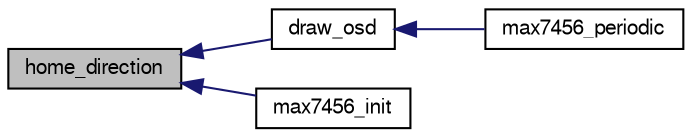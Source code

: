 digraph "home_direction"
{
  edge [fontname="FreeSans",fontsize="10",labelfontname="FreeSans",labelfontsize="10"];
  node [fontname="FreeSans",fontsize="10",shape=record];
  rankdir="LR";
  Node1 [label="home_direction",height=0.2,width=0.4,color="black", fillcolor="grey75", style="filled", fontcolor="black"];
  Node1 -> Node2 [dir="back",color="midnightblue",fontsize="10",style="solid",fontname="FreeSans"];
  Node2 [label="draw_osd",height=0.2,width=0.4,color="black", fillcolor="white", style="filled",URL="$max7456_8c.html#a079837dac11983fe67050e136b0080e4"];
  Node2 -> Node3 [dir="back",color="midnightblue",fontsize="10",style="solid",fontname="FreeSans"];
  Node3 [label="max7456_periodic",height=0.2,width=0.4,color="black", fillcolor="white", style="filled",URL="$max7456_8h.html#a1d6d4401863cba472802654472781050"];
  Node1 -> Node4 [dir="back",color="midnightblue",fontsize="10",style="solid",fontname="FreeSans"];
  Node4 [label="max7456_init",height=0.2,width=0.4,color="black", fillcolor="white", style="filled",URL="$max7456_8h.html#a945116b36ac06fdbb6f4aef0c5e7f7ca"];
}
